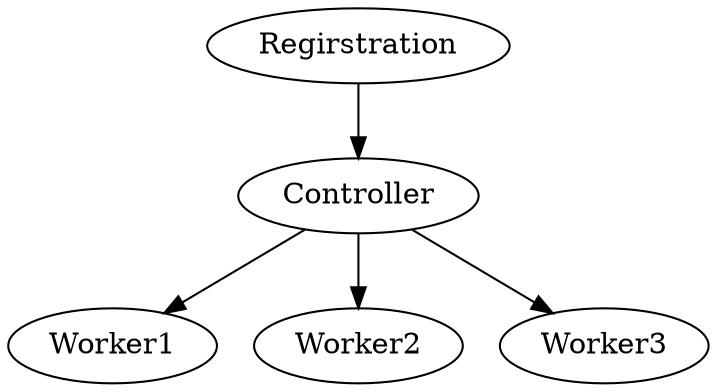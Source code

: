 digraph webcrawler {

  Regirstration [label="Regirstration"]
  Controller [label="Controller"]

  Worker1 [label="Worker1"]
  Worker2 [label="Worker2"]
  Worker3 [label="Worker3"]
  
  Regirstration -> Controller
  Controller -> Worker1
  Controller -> Worker2
  Controller -> Worker3
  
}